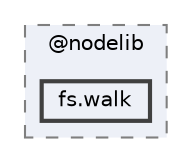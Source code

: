 digraph "pkiclassroomrescheduler/src/main/frontend/node_modules/@nodelib/fs.walk"
{
 // LATEX_PDF_SIZE
  bgcolor="transparent";
  edge [fontname=Helvetica,fontsize=10,labelfontname=Helvetica,labelfontsize=10];
  node [fontname=Helvetica,fontsize=10,shape=box,height=0.2,width=0.4];
  compound=true
  subgraph clusterdir_ee54ec20a0b80b4955f62a70b814e7fd {
    graph [ bgcolor="#edf0f7", pencolor="grey50", label="@nodelib", fontname=Helvetica,fontsize=10 style="filled,dashed", URL="dir_ee54ec20a0b80b4955f62a70b814e7fd.html",tooltip=""]
  dir_a9b3b2736556c9eeba46ab345a386bee [label="fs.walk", fillcolor="#edf0f7", color="grey25", style="filled,bold", URL="dir_a9b3b2736556c9eeba46ab345a386bee.html",tooltip=""];
  }
}
